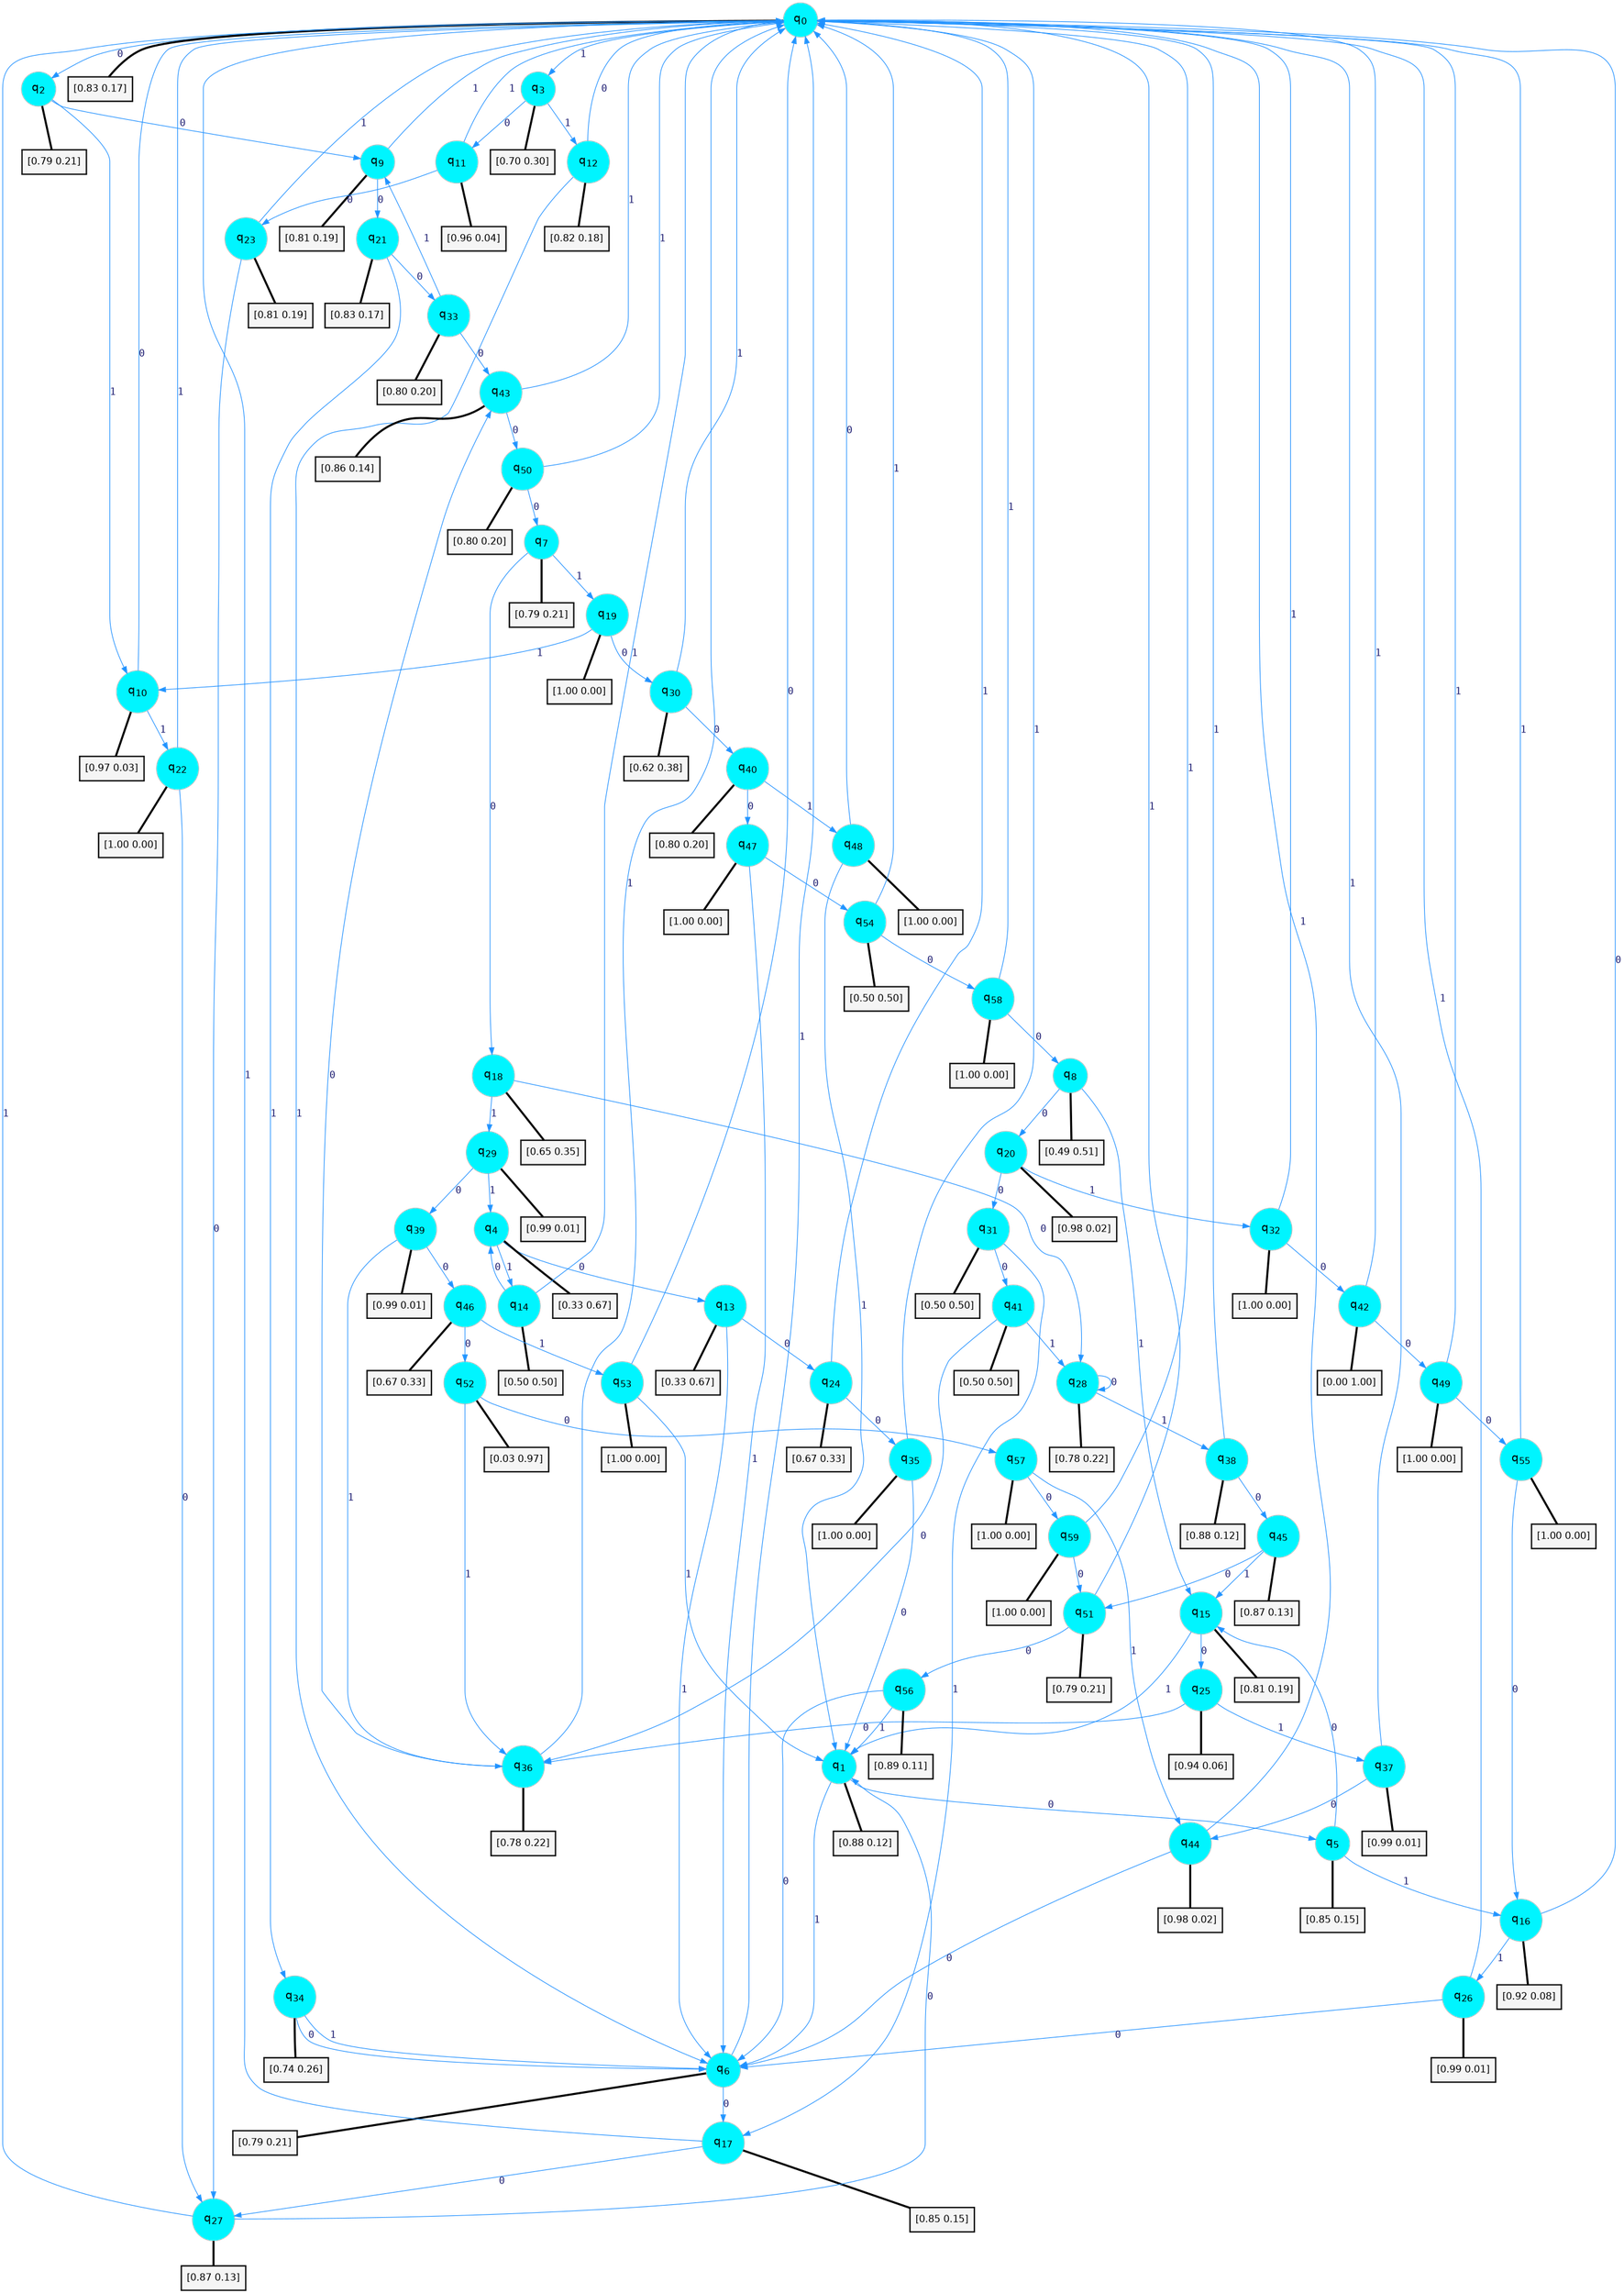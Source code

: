 digraph G {
graph [
bgcolor=transparent, dpi=300, rankdir=TD, size="40,25"];
node [
color=gray, fillcolor=turquoise1, fontcolor=black, fontname=Helvetica, fontsize=16, fontweight=bold, shape=circle, style=filled];
edge [
arrowsize=1, color=dodgerblue1, fontcolor=midnightblue, fontname=courier, fontweight=bold, penwidth=1, style=solid, weight=20];
0[label=<q<SUB>0</SUB>>];
1[label=<q<SUB>1</SUB>>];
2[label=<q<SUB>2</SUB>>];
3[label=<q<SUB>3</SUB>>];
4[label=<q<SUB>4</SUB>>];
5[label=<q<SUB>5</SUB>>];
6[label=<q<SUB>6</SUB>>];
7[label=<q<SUB>7</SUB>>];
8[label=<q<SUB>8</SUB>>];
9[label=<q<SUB>9</SUB>>];
10[label=<q<SUB>10</SUB>>];
11[label=<q<SUB>11</SUB>>];
12[label=<q<SUB>12</SUB>>];
13[label=<q<SUB>13</SUB>>];
14[label=<q<SUB>14</SUB>>];
15[label=<q<SUB>15</SUB>>];
16[label=<q<SUB>16</SUB>>];
17[label=<q<SUB>17</SUB>>];
18[label=<q<SUB>18</SUB>>];
19[label=<q<SUB>19</SUB>>];
20[label=<q<SUB>20</SUB>>];
21[label=<q<SUB>21</SUB>>];
22[label=<q<SUB>22</SUB>>];
23[label=<q<SUB>23</SUB>>];
24[label=<q<SUB>24</SUB>>];
25[label=<q<SUB>25</SUB>>];
26[label=<q<SUB>26</SUB>>];
27[label=<q<SUB>27</SUB>>];
28[label=<q<SUB>28</SUB>>];
29[label=<q<SUB>29</SUB>>];
30[label=<q<SUB>30</SUB>>];
31[label=<q<SUB>31</SUB>>];
32[label=<q<SUB>32</SUB>>];
33[label=<q<SUB>33</SUB>>];
34[label=<q<SUB>34</SUB>>];
35[label=<q<SUB>35</SUB>>];
36[label=<q<SUB>36</SUB>>];
37[label=<q<SUB>37</SUB>>];
38[label=<q<SUB>38</SUB>>];
39[label=<q<SUB>39</SUB>>];
40[label=<q<SUB>40</SUB>>];
41[label=<q<SUB>41</SUB>>];
42[label=<q<SUB>42</SUB>>];
43[label=<q<SUB>43</SUB>>];
44[label=<q<SUB>44</SUB>>];
45[label=<q<SUB>45</SUB>>];
46[label=<q<SUB>46</SUB>>];
47[label=<q<SUB>47</SUB>>];
48[label=<q<SUB>48</SUB>>];
49[label=<q<SUB>49</SUB>>];
50[label=<q<SUB>50</SUB>>];
51[label=<q<SUB>51</SUB>>];
52[label=<q<SUB>52</SUB>>];
53[label=<q<SUB>53</SUB>>];
54[label=<q<SUB>54</SUB>>];
55[label=<q<SUB>55</SUB>>];
56[label=<q<SUB>56</SUB>>];
57[label=<q<SUB>57</SUB>>];
58[label=<q<SUB>58</SUB>>];
59[label=<q<SUB>59</SUB>>];
60[label="[0.83 0.17]", shape=box,fontcolor=black, fontname=Helvetica, fontsize=14, penwidth=2, fillcolor=whitesmoke,color=black];
61[label="[0.88 0.12]", shape=box,fontcolor=black, fontname=Helvetica, fontsize=14, penwidth=2, fillcolor=whitesmoke,color=black];
62[label="[0.79 0.21]", shape=box,fontcolor=black, fontname=Helvetica, fontsize=14, penwidth=2, fillcolor=whitesmoke,color=black];
63[label="[0.70 0.30]", shape=box,fontcolor=black, fontname=Helvetica, fontsize=14, penwidth=2, fillcolor=whitesmoke,color=black];
64[label="[0.33 0.67]", shape=box,fontcolor=black, fontname=Helvetica, fontsize=14, penwidth=2, fillcolor=whitesmoke,color=black];
65[label="[0.85 0.15]", shape=box,fontcolor=black, fontname=Helvetica, fontsize=14, penwidth=2, fillcolor=whitesmoke,color=black];
66[label="[0.79 0.21]", shape=box,fontcolor=black, fontname=Helvetica, fontsize=14, penwidth=2, fillcolor=whitesmoke,color=black];
67[label="[0.79 0.21]", shape=box,fontcolor=black, fontname=Helvetica, fontsize=14, penwidth=2, fillcolor=whitesmoke,color=black];
68[label="[0.49 0.51]", shape=box,fontcolor=black, fontname=Helvetica, fontsize=14, penwidth=2, fillcolor=whitesmoke,color=black];
69[label="[0.81 0.19]", shape=box,fontcolor=black, fontname=Helvetica, fontsize=14, penwidth=2, fillcolor=whitesmoke,color=black];
70[label="[0.97 0.03]", shape=box,fontcolor=black, fontname=Helvetica, fontsize=14, penwidth=2, fillcolor=whitesmoke,color=black];
71[label="[0.96 0.04]", shape=box,fontcolor=black, fontname=Helvetica, fontsize=14, penwidth=2, fillcolor=whitesmoke,color=black];
72[label="[0.82 0.18]", shape=box,fontcolor=black, fontname=Helvetica, fontsize=14, penwidth=2, fillcolor=whitesmoke,color=black];
73[label="[0.33 0.67]", shape=box,fontcolor=black, fontname=Helvetica, fontsize=14, penwidth=2, fillcolor=whitesmoke,color=black];
74[label="[0.50 0.50]", shape=box,fontcolor=black, fontname=Helvetica, fontsize=14, penwidth=2, fillcolor=whitesmoke,color=black];
75[label="[0.81 0.19]", shape=box,fontcolor=black, fontname=Helvetica, fontsize=14, penwidth=2, fillcolor=whitesmoke,color=black];
76[label="[0.92 0.08]", shape=box,fontcolor=black, fontname=Helvetica, fontsize=14, penwidth=2, fillcolor=whitesmoke,color=black];
77[label="[0.85 0.15]", shape=box,fontcolor=black, fontname=Helvetica, fontsize=14, penwidth=2, fillcolor=whitesmoke,color=black];
78[label="[0.65 0.35]", shape=box,fontcolor=black, fontname=Helvetica, fontsize=14, penwidth=2, fillcolor=whitesmoke,color=black];
79[label="[1.00 0.00]", shape=box,fontcolor=black, fontname=Helvetica, fontsize=14, penwidth=2, fillcolor=whitesmoke,color=black];
80[label="[0.98 0.02]", shape=box,fontcolor=black, fontname=Helvetica, fontsize=14, penwidth=2, fillcolor=whitesmoke,color=black];
81[label="[0.83 0.17]", shape=box,fontcolor=black, fontname=Helvetica, fontsize=14, penwidth=2, fillcolor=whitesmoke,color=black];
82[label="[1.00 0.00]", shape=box,fontcolor=black, fontname=Helvetica, fontsize=14, penwidth=2, fillcolor=whitesmoke,color=black];
83[label="[0.81 0.19]", shape=box,fontcolor=black, fontname=Helvetica, fontsize=14, penwidth=2, fillcolor=whitesmoke,color=black];
84[label="[0.67 0.33]", shape=box,fontcolor=black, fontname=Helvetica, fontsize=14, penwidth=2, fillcolor=whitesmoke,color=black];
85[label="[0.94 0.06]", shape=box,fontcolor=black, fontname=Helvetica, fontsize=14, penwidth=2, fillcolor=whitesmoke,color=black];
86[label="[0.99 0.01]", shape=box,fontcolor=black, fontname=Helvetica, fontsize=14, penwidth=2, fillcolor=whitesmoke,color=black];
87[label="[0.87 0.13]", shape=box,fontcolor=black, fontname=Helvetica, fontsize=14, penwidth=2, fillcolor=whitesmoke,color=black];
88[label="[0.78 0.22]", shape=box,fontcolor=black, fontname=Helvetica, fontsize=14, penwidth=2, fillcolor=whitesmoke,color=black];
89[label="[0.99 0.01]", shape=box,fontcolor=black, fontname=Helvetica, fontsize=14, penwidth=2, fillcolor=whitesmoke,color=black];
90[label="[0.62 0.38]", shape=box,fontcolor=black, fontname=Helvetica, fontsize=14, penwidth=2, fillcolor=whitesmoke,color=black];
91[label="[0.50 0.50]", shape=box,fontcolor=black, fontname=Helvetica, fontsize=14, penwidth=2, fillcolor=whitesmoke,color=black];
92[label="[1.00 0.00]", shape=box,fontcolor=black, fontname=Helvetica, fontsize=14, penwidth=2, fillcolor=whitesmoke,color=black];
93[label="[0.80 0.20]", shape=box,fontcolor=black, fontname=Helvetica, fontsize=14, penwidth=2, fillcolor=whitesmoke,color=black];
94[label="[0.74 0.26]", shape=box,fontcolor=black, fontname=Helvetica, fontsize=14, penwidth=2, fillcolor=whitesmoke,color=black];
95[label="[1.00 0.00]", shape=box,fontcolor=black, fontname=Helvetica, fontsize=14, penwidth=2, fillcolor=whitesmoke,color=black];
96[label="[0.78 0.22]", shape=box,fontcolor=black, fontname=Helvetica, fontsize=14, penwidth=2, fillcolor=whitesmoke,color=black];
97[label="[0.99 0.01]", shape=box,fontcolor=black, fontname=Helvetica, fontsize=14, penwidth=2, fillcolor=whitesmoke,color=black];
98[label="[0.88 0.12]", shape=box,fontcolor=black, fontname=Helvetica, fontsize=14, penwidth=2, fillcolor=whitesmoke,color=black];
99[label="[0.99 0.01]", shape=box,fontcolor=black, fontname=Helvetica, fontsize=14, penwidth=2, fillcolor=whitesmoke,color=black];
100[label="[0.80 0.20]", shape=box,fontcolor=black, fontname=Helvetica, fontsize=14, penwidth=2, fillcolor=whitesmoke,color=black];
101[label="[0.50 0.50]", shape=box,fontcolor=black, fontname=Helvetica, fontsize=14, penwidth=2, fillcolor=whitesmoke,color=black];
102[label="[0.00 1.00]", shape=box,fontcolor=black, fontname=Helvetica, fontsize=14, penwidth=2, fillcolor=whitesmoke,color=black];
103[label="[0.86 0.14]", shape=box,fontcolor=black, fontname=Helvetica, fontsize=14, penwidth=2, fillcolor=whitesmoke,color=black];
104[label="[0.98 0.02]", shape=box,fontcolor=black, fontname=Helvetica, fontsize=14, penwidth=2, fillcolor=whitesmoke,color=black];
105[label="[0.87 0.13]", shape=box,fontcolor=black, fontname=Helvetica, fontsize=14, penwidth=2, fillcolor=whitesmoke,color=black];
106[label="[0.67 0.33]", shape=box,fontcolor=black, fontname=Helvetica, fontsize=14, penwidth=2, fillcolor=whitesmoke,color=black];
107[label="[1.00 0.00]", shape=box,fontcolor=black, fontname=Helvetica, fontsize=14, penwidth=2, fillcolor=whitesmoke,color=black];
108[label="[1.00 0.00]", shape=box,fontcolor=black, fontname=Helvetica, fontsize=14, penwidth=2, fillcolor=whitesmoke,color=black];
109[label="[1.00 0.00]", shape=box,fontcolor=black, fontname=Helvetica, fontsize=14, penwidth=2, fillcolor=whitesmoke,color=black];
110[label="[0.80 0.20]", shape=box,fontcolor=black, fontname=Helvetica, fontsize=14, penwidth=2, fillcolor=whitesmoke,color=black];
111[label="[0.79 0.21]", shape=box,fontcolor=black, fontname=Helvetica, fontsize=14, penwidth=2, fillcolor=whitesmoke,color=black];
112[label="[0.03 0.97]", shape=box,fontcolor=black, fontname=Helvetica, fontsize=14, penwidth=2, fillcolor=whitesmoke,color=black];
113[label="[1.00 0.00]", shape=box,fontcolor=black, fontname=Helvetica, fontsize=14, penwidth=2, fillcolor=whitesmoke,color=black];
114[label="[0.50 0.50]", shape=box,fontcolor=black, fontname=Helvetica, fontsize=14, penwidth=2, fillcolor=whitesmoke,color=black];
115[label="[1.00 0.00]", shape=box,fontcolor=black, fontname=Helvetica, fontsize=14, penwidth=2, fillcolor=whitesmoke,color=black];
116[label="[0.89 0.11]", shape=box,fontcolor=black, fontname=Helvetica, fontsize=14, penwidth=2, fillcolor=whitesmoke,color=black];
117[label="[1.00 0.00]", shape=box,fontcolor=black, fontname=Helvetica, fontsize=14, penwidth=2, fillcolor=whitesmoke,color=black];
118[label="[1.00 0.00]", shape=box,fontcolor=black, fontname=Helvetica, fontsize=14, penwidth=2, fillcolor=whitesmoke,color=black];
119[label="[1.00 0.00]", shape=box,fontcolor=black, fontname=Helvetica, fontsize=14, penwidth=2, fillcolor=whitesmoke,color=black];
0->2 [label=0];
0->3 [label=1];
0->60 [arrowhead=none, penwidth=3,color=black];
1->5 [label=0];
1->6 [label=1];
1->61 [arrowhead=none, penwidth=3,color=black];
2->9 [label=0];
2->10 [label=1];
2->62 [arrowhead=none, penwidth=3,color=black];
3->11 [label=0];
3->12 [label=1];
3->63 [arrowhead=none, penwidth=3,color=black];
4->13 [label=0];
4->14 [label=1];
4->64 [arrowhead=none, penwidth=3,color=black];
5->15 [label=0];
5->16 [label=1];
5->65 [arrowhead=none, penwidth=3,color=black];
6->17 [label=0];
6->0 [label=1];
6->66 [arrowhead=none, penwidth=3,color=black];
7->18 [label=0];
7->19 [label=1];
7->67 [arrowhead=none, penwidth=3,color=black];
8->20 [label=0];
8->15 [label=1];
8->68 [arrowhead=none, penwidth=3,color=black];
9->21 [label=0];
9->0 [label=1];
9->69 [arrowhead=none, penwidth=3,color=black];
10->0 [label=0];
10->22 [label=1];
10->70 [arrowhead=none, penwidth=3,color=black];
11->23 [label=0];
11->0 [label=1];
11->71 [arrowhead=none, penwidth=3,color=black];
12->0 [label=0];
12->6 [label=1];
12->72 [arrowhead=none, penwidth=3,color=black];
13->24 [label=0];
13->6 [label=1];
13->73 [arrowhead=none, penwidth=3,color=black];
14->4 [label=0];
14->0 [label=1];
14->74 [arrowhead=none, penwidth=3,color=black];
15->25 [label=0];
15->1 [label=1];
15->75 [arrowhead=none, penwidth=3,color=black];
16->0 [label=0];
16->26 [label=1];
16->76 [arrowhead=none, penwidth=3,color=black];
17->27 [label=0];
17->0 [label=1];
17->77 [arrowhead=none, penwidth=3,color=black];
18->28 [label=0];
18->29 [label=1];
18->78 [arrowhead=none, penwidth=3,color=black];
19->30 [label=0];
19->10 [label=1];
19->79 [arrowhead=none, penwidth=3,color=black];
20->31 [label=0];
20->32 [label=1];
20->80 [arrowhead=none, penwidth=3,color=black];
21->33 [label=0];
21->34 [label=1];
21->81 [arrowhead=none, penwidth=3,color=black];
22->27 [label=0];
22->0 [label=1];
22->82 [arrowhead=none, penwidth=3,color=black];
23->27 [label=0];
23->0 [label=1];
23->83 [arrowhead=none, penwidth=3,color=black];
24->35 [label=0];
24->0 [label=1];
24->84 [arrowhead=none, penwidth=3,color=black];
25->36 [label=0];
25->37 [label=1];
25->85 [arrowhead=none, penwidth=3,color=black];
26->6 [label=0];
26->0 [label=1];
26->86 [arrowhead=none, penwidth=3,color=black];
27->1 [label=0];
27->0 [label=1];
27->87 [arrowhead=none, penwidth=3,color=black];
28->28 [label=0];
28->38 [label=1];
28->88 [arrowhead=none, penwidth=3,color=black];
29->39 [label=0];
29->4 [label=1];
29->89 [arrowhead=none, penwidth=3,color=black];
30->40 [label=0];
30->0 [label=1];
30->90 [arrowhead=none, penwidth=3,color=black];
31->41 [label=0];
31->17 [label=1];
31->91 [arrowhead=none, penwidth=3,color=black];
32->42 [label=0];
32->0 [label=1];
32->92 [arrowhead=none, penwidth=3,color=black];
33->43 [label=0];
33->9 [label=1];
33->93 [arrowhead=none, penwidth=3,color=black];
34->6 [label=0];
34->6 [label=1];
34->94 [arrowhead=none, penwidth=3,color=black];
35->1 [label=0];
35->0 [label=1];
35->95 [arrowhead=none, penwidth=3,color=black];
36->43 [label=0];
36->0 [label=1];
36->96 [arrowhead=none, penwidth=3,color=black];
37->44 [label=0];
37->0 [label=1];
37->97 [arrowhead=none, penwidth=3,color=black];
38->45 [label=0];
38->0 [label=1];
38->98 [arrowhead=none, penwidth=3,color=black];
39->46 [label=0];
39->36 [label=1];
39->99 [arrowhead=none, penwidth=3,color=black];
40->47 [label=0];
40->48 [label=1];
40->100 [arrowhead=none, penwidth=3,color=black];
41->36 [label=0];
41->28 [label=1];
41->101 [arrowhead=none, penwidth=3,color=black];
42->49 [label=0];
42->0 [label=1];
42->102 [arrowhead=none, penwidth=3,color=black];
43->50 [label=0];
43->0 [label=1];
43->103 [arrowhead=none, penwidth=3,color=black];
44->6 [label=0];
44->0 [label=1];
44->104 [arrowhead=none, penwidth=3,color=black];
45->51 [label=0];
45->15 [label=1];
45->105 [arrowhead=none, penwidth=3,color=black];
46->52 [label=0];
46->53 [label=1];
46->106 [arrowhead=none, penwidth=3,color=black];
47->54 [label=0];
47->6 [label=1];
47->107 [arrowhead=none, penwidth=3,color=black];
48->0 [label=0];
48->1 [label=1];
48->108 [arrowhead=none, penwidth=3,color=black];
49->55 [label=0];
49->0 [label=1];
49->109 [arrowhead=none, penwidth=3,color=black];
50->7 [label=0];
50->0 [label=1];
50->110 [arrowhead=none, penwidth=3,color=black];
51->56 [label=0];
51->0 [label=1];
51->111 [arrowhead=none, penwidth=3,color=black];
52->57 [label=0];
52->36 [label=1];
52->112 [arrowhead=none, penwidth=3,color=black];
53->0 [label=0];
53->1 [label=1];
53->113 [arrowhead=none, penwidth=3,color=black];
54->58 [label=0];
54->0 [label=1];
54->114 [arrowhead=none, penwidth=3,color=black];
55->16 [label=0];
55->0 [label=1];
55->115 [arrowhead=none, penwidth=3,color=black];
56->6 [label=0];
56->1 [label=1];
56->116 [arrowhead=none, penwidth=3,color=black];
57->59 [label=0];
57->44 [label=1];
57->117 [arrowhead=none, penwidth=3,color=black];
58->8 [label=0];
58->0 [label=1];
58->118 [arrowhead=none, penwidth=3,color=black];
59->51 [label=0];
59->0 [label=1];
59->119 [arrowhead=none, penwidth=3,color=black];
}
